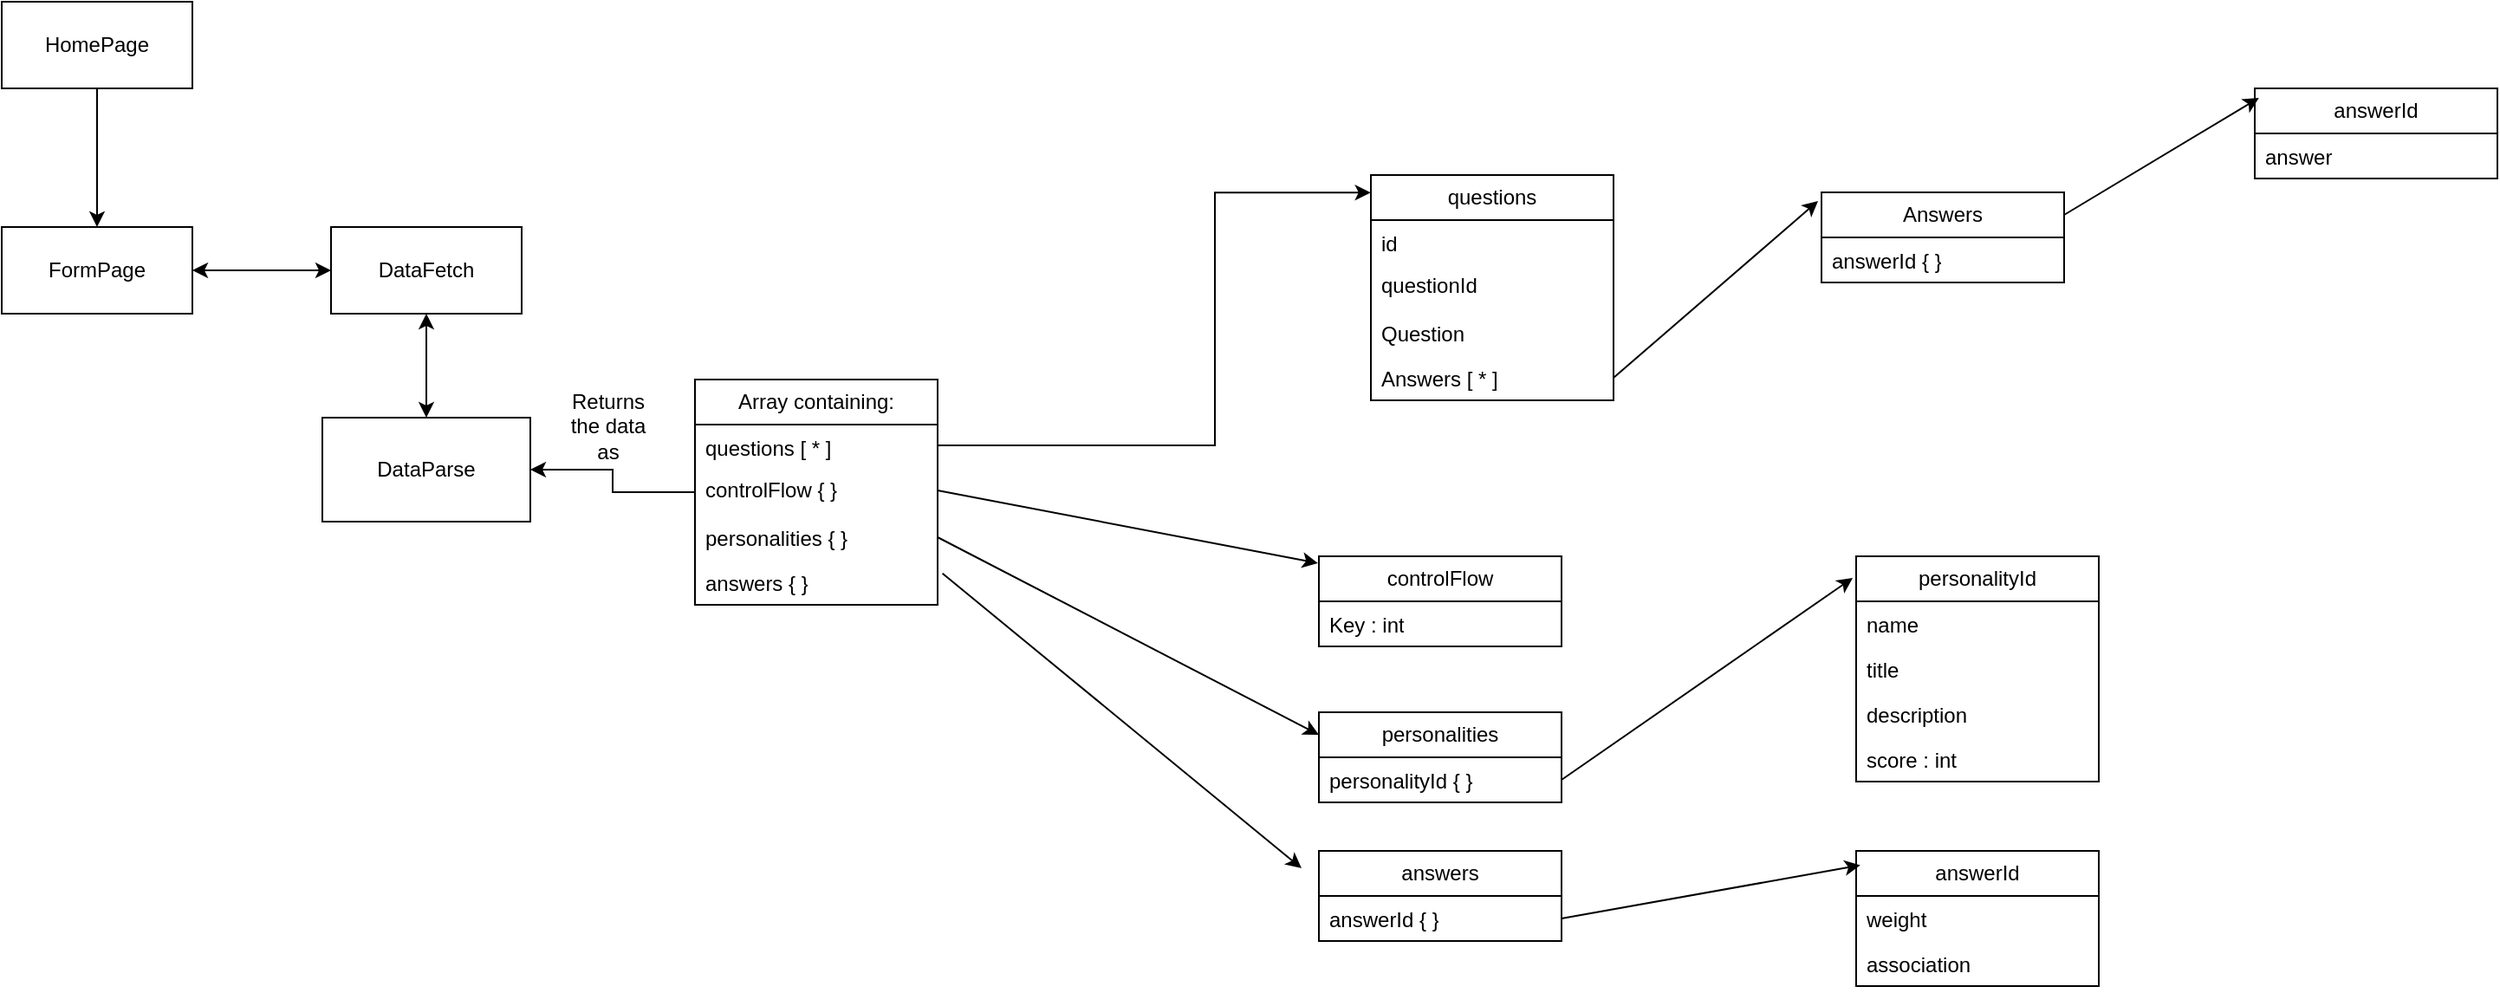 <mxfile version="27.1.4">
  <diagram id="VXJ6iRCo8A8_6Etx1e5b" name="Page-1">
    <mxGraphModel dx="1548" dy="1071" grid="1" gridSize="10" guides="1" tooltips="1" connect="1" arrows="1" fold="1" page="1" pageScale="1" pageWidth="827" pageHeight="1169" math="0" shadow="0">
      <root>
        <mxCell id="0" />
        <mxCell id="1" parent="0" />
        <mxCell id="eszTr-KIWTw2_iBcQSRl-43" value="" style="edgeStyle=orthogonalEdgeStyle;rounded=0;orthogonalLoop=1;jettySize=auto;html=1;" parent="1" source="eszTr-KIWTw2_iBcQSRl-41" target="eszTr-KIWTw2_iBcQSRl-42" edge="1">
          <mxGeometry relative="1" as="geometry" />
        </mxCell>
        <mxCell id="eszTr-KIWTw2_iBcQSRl-41" value="HomePage" style="html=1;whiteSpace=wrap;" parent="1" vertex="1">
          <mxGeometry x="110" y="60" width="110" height="50" as="geometry" />
        </mxCell>
        <mxCell id="eszTr-KIWTw2_iBcQSRl-42" value="FormPage" style="html=1;whiteSpace=wrap;" parent="1" vertex="1">
          <mxGeometry x="110" y="190" width="110" height="50" as="geometry" />
        </mxCell>
        <mxCell id="eszTr-KIWTw2_iBcQSRl-44" value="DataFetch" style="html=1;whiteSpace=wrap;" parent="1" vertex="1">
          <mxGeometry x="300" y="190" width="110" height="50" as="geometry" />
        </mxCell>
        <mxCell id="eszTr-KIWTw2_iBcQSRl-46" value="DataParse" style="whiteSpace=wrap;html=1;" parent="1" vertex="1">
          <mxGeometry x="295" y="300" width="120" height="60" as="geometry" />
        </mxCell>
        <mxCell id="eszTr-KIWTw2_iBcQSRl-48" value="" style="endArrow=classic;startArrow=classic;html=1;rounded=0;exitX=1;exitY=0.5;exitDx=0;exitDy=0;entryX=0;entryY=0.5;entryDx=0;entryDy=0;" parent="1" source="eszTr-KIWTw2_iBcQSRl-42" target="eszTr-KIWTw2_iBcQSRl-44" edge="1">
          <mxGeometry width="50" height="50" relative="1" as="geometry">
            <mxPoint x="430" y="340" as="sourcePoint" />
            <mxPoint x="480" y="290" as="targetPoint" />
          </mxGeometry>
        </mxCell>
        <mxCell id="eszTr-KIWTw2_iBcQSRl-49" value="" style="endArrow=classic;startArrow=classic;html=1;rounded=0;exitX=0.5;exitY=1;exitDx=0;exitDy=0;entryX=0.5;entryY=0;entryDx=0;entryDy=0;" parent="1" source="eszTr-KIWTw2_iBcQSRl-44" target="eszTr-KIWTw2_iBcQSRl-46" edge="1">
          <mxGeometry width="50" height="50" relative="1" as="geometry">
            <mxPoint x="355" y="240" as="sourcePoint" />
            <mxPoint x="360" y="300" as="targetPoint" />
          </mxGeometry>
        </mxCell>
        <mxCell id="eszTr-KIWTw2_iBcQSRl-50" value="Array containing:" style="swimlane;fontStyle=0;childLayout=stackLayout;horizontal=1;startSize=26;fillColor=none;horizontalStack=0;resizeParent=1;resizeParentMax=0;resizeLast=0;collapsible=1;marginBottom=0;whiteSpace=wrap;html=1;" parent="1" vertex="1">
          <mxGeometry x="510" y="278" width="140" height="130" as="geometry" />
        </mxCell>
        <mxCell id="eszTr-KIWTw2_iBcQSRl-51" value="&lt;div style=&quot;text-align: center;&quot;&gt;&lt;span style=&quot;background-color: transparent; color: light-dark(rgb(0, 0, 0), rgb(255, 255, 255));&quot;&gt;questions [ * ]&lt;/span&gt;&lt;/div&gt;" style="text;strokeColor=none;fillColor=none;align=left;verticalAlign=top;spacingLeft=4;spacingRight=4;overflow=hidden;rotatable=0;points=[[0,0.5],[1,0.5]];portConstraint=eastwest;whiteSpace=wrap;html=1;" parent="eszTr-KIWTw2_iBcQSRl-50" vertex="1">
          <mxGeometry y="26" width="140" height="24" as="geometry" />
        </mxCell>
        <mxCell id="eszTr-KIWTw2_iBcQSRl-52" value="controlFlow { }" style="text;strokeColor=none;fillColor=none;align=left;verticalAlign=top;spacingLeft=4;spacingRight=4;overflow=hidden;rotatable=0;points=[[0,0.5],[1,0.5]];portConstraint=eastwest;whiteSpace=wrap;html=1;" parent="eszTr-KIWTw2_iBcQSRl-50" vertex="1">
          <mxGeometry y="50" width="140" height="28" as="geometry" />
        </mxCell>
        <mxCell id="eszTr-KIWTw2_iBcQSRl-53" value="personalities { }" style="text;strokeColor=none;fillColor=none;align=left;verticalAlign=top;spacingLeft=4;spacingRight=4;overflow=hidden;rotatable=0;points=[[0,0.5],[1,0.5]];portConstraint=eastwest;whiteSpace=wrap;html=1;" parent="eszTr-KIWTw2_iBcQSRl-50" vertex="1">
          <mxGeometry y="78" width="140" height="26" as="geometry" />
        </mxCell>
        <mxCell id="eszTr-KIWTw2_iBcQSRl-58" value="answers { }" style="text;strokeColor=none;fillColor=none;align=left;verticalAlign=top;spacingLeft=4;spacingRight=4;overflow=hidden;rotatable=0;points=[[0,0.5],[1,0.5]];portConstraint=eastwest;whiteSpace=wrap;html=1;" parent="eszTr-KIWTw2_iBcQSRl-50" vertex="1">
          <mxGeometry y="104" width="140" height="26" as="geometry" />
        </mxCell>
        <mxCell id="eszTr-KIWTw2_iBcQSRl-56" value="" style="group" parent="1" vertex="1" connectable="0">
          <mxGeometry x="430" y="290" width="60" height="30" as="geometry" />
        </mxCell>
        <mxCell id="eszTr-KIWTw2_iBcQSRl-54" value="" style="edgeStyle=orthogonalEdgeStyle;rounded=0;orthogonalLoop=1;jettySize=auto;html=1;" parent="eszTr-KIWTw2_iBcQSRl-56" source="eszTr-KIWTw2_iBcQSRl-50" target="eszTr-KIWTw2_iBcQSRl-46" edge="1">
          <mxGeometry relative="1" as="geometry" />
        </mxCell>
        <mxCell id="eszTr-KIWTw2_iBcQSRl-55" value="Returns the data as" style="text;html=1;align=center;verticalAlign=middle;whiteSpace=wrap;rounded=0;" parent="eszTr-KIWTw2_iBcQSRl-56" vertex="1">
          <mxGeometry width="60" height="30" as="geometry" />
        </mxCell>
        <mxCell id="KyhIC89Vzi_vB2txPvek-1" value="questions" style="swimlane;fontStyle=0;childLayout=stackLayout;horizontal=1;startSize=26;fillColor=none;horizontalStack=0;resizeParent=1;resizeParentMax=0;resizeLast=0;collapsible=1;marginBottom=0;whiteSpace=wrap;html=1;" vertex="1" parent="1">
          <mxGeometry x="900" y="160" width="140" height="130" as="geometry" />
        </mxCell>
        <mxCell id="KyhIC89Vzi_vB2txPvek-2" value="&lt;div style=&quot;text-align: center;&quot;&gt;id&lt;/div&gt;" style="text;strokeColor=none;fillColor=none;align=left;verticalAlign=top;spacingLeft=4;spacingRight=4;overflow=hidden;rotatable=0;points=[[0,0.5],[1,0.5]];portConstraint=eastwest;whiteSpace=wrap;html=1;" vertex="1" parent="KyhIC89Vzi_vB2txPvek-1">
          <mxGeometry y="26" width="140" height="24" as="geometry" />
        </mxCell>
        <mxCell id="KyhIC89Vzi_vB2txPvek-3" value="questionId&lt;span style=&quot;white-space: pre;&quot;&gt;&#x9;&lt;/span&gt;" style="text;strokeColor=none;fillColor=none;align=left;verticalAlign=top;spacingLeft=4;spacingRight=4;overflow=hidden;rotatable=0;points=[[0,0.5],[1,0.5]];portConstraint=eastwest;whiteSpace=wrap;html=1;" vertex="1" parent="KyhIC89Vzi_vB2txPvek-1">
          <mxGeometry y="50" width="140" height="28" as="geometry" />
        </mxCell>
        <mxCell id="KyhIC89Vzi_vB2txPvek-4" value="Question" style="text;strokeColor=none;fillColor=none;align=left;verticalAlign=top;spacingLeft=4;spacingRight=4;overflow=hidden;rotatable=0;points=[[0,0.5],[1,0.5]];portConstraint=eastwest;whiteSpace=wrap;html=1;" vertex="1" parent="KyhIC89Vzi_vB2txPvek-1">
          <mxGeometry y="78" width="140" height="26" as="geometry" />
        </mxCell>
        <mxCell id="KyhIC89Vzi_vB2txPvek-5" value="Answers [ * ]" style="text;strokeColor=none;fillColor=none;align=left;verticalAlign=top;spacingLeft=4;spacingRight=4;overflow=hidden;rotatable=0;points=[[0,0.5],[1,0.5]];portConstraint=eastwest;whiteSpace=wrap;html=1;" vertex="1" parent="KyhIC89Vzi_vB2txPvek-1">
          <mxGeometry y="104" width="140" height="26" as="geometry" />
        </mxCell>
        <mxCell id="KyhIC89Vzi_vB2txPvek-6" value="" style="edgeStyle=orthogonalEdgeStyle;rounded=0;orthogonalLoop=1;jettySize=auto;html=1;entryX=-0.001;entryY=0.078;entryDx=0;entryDy=0;entryPerimeter=0;exitX=1;exitY=0.5;exitDx=0;exitDy=0;" edge="1" parent="1" source="eszTr-KIWTw2_iBcQSRl-51" target="KyhIC89Vzi_vB2txPvek-1">
          <mxGeometry relative="1" as="geometry">
            <mxPoint x="720" y="382" as="targetPoint" />
            <Array as="points">
              <mxPoint x="810" y="316" />
              <mxPoint x="810" y="170" />
            </Array>
          </mxGeometry>
        </mxCell>
        <mxCell id="KyhIC89Vzi_vB2txPvek-7" value="controlFlow" style="swimlane;fontStyle=0;childLayout=stackLayout;horizontal=1;startSize=26;fillColor=none;horizontalStack=0;resizeParent=1;resizeParentMax=0;resizeLast=0;collapsible=1;marginBottom=0;whiteSpace=wrap;html=1;" vertex="1" parent="1">
          <mxGeometry x="870" y="380" width="140" height="52" as="geometry" />
        </mxCell>
        <mxCell id="KyhIC89Vzi_vB2txPvek-10" value="Key : int" style="text;strokeColor=none;fillColor=none;align=left;verticalAlign=top;spacingLeft=4;spacingRight=4;overflow=hidden;rotatable=0;points=[[0,0.5],[1,0.5]];portConstraint=eastwest;whiteSpace=wrap;html=1;" vertex="1" parent="KyhIC89Vzi_vB2txPvek-7">
          <mxGeometry y="26" width="140" height="26" as="geometry" />
        </mxCell>
        <mxCell id="KyhIC89Vzi_vB2txPvek-15" value="" style="endArrow=classic;html=1;rounded=0;exitX=1;exitY=0.5;exitDx=0;exitDy=0;entryX=-0.004;entryY=0.076;entryDx=0;entryDy=0;entryPerimeter=0;" edge="1" parent="1" source="eszTr-KIWTw2_iBcQSRl-52" target="KyhIC89Vzi_vB2txPvek-7">
          <mxGeometry width="50" height="50" relative="1" as="geometry">
            <mxPoint x="760" y="510" as="sourcePoint" />
            <mxPoint x="810" y="460" as="targetPoint" />
          </mxGeometry>
        </mxCell>
        <mxCell id="KyhIC89Vzi_vB2txPvek-17" value="personalities" style="swimlane;fontStyle=0;childLayout=stackLayout;horizontal=1;startSize=26;fillColor=none;horizontalStack=0;resizeParent=1;resizeParentMax=0;resizeLast=0;collapsible=1;marginBottom=0;whiteSpace=wrap;html=1;" vertex="1" parent="1">
          <mxGeometry x="870" y="470" width="140" height="52" as="geometry" />
        </mxCell>
        <mxCell id="KyhIC89Vzi_vB2txPvek-18" value="personalityId { }&amp;nbsp;" style="text;strokeColor=none;fillColor=none;align=left;verticalAlign=top;spacingLeft=4;spacingRight=4;overflow=hidden;rotatable=0;points=[[0,0.5],[1,0.5]];portConstraint=eastwest;whiteSpace=wrap;html=1;" vertex="1" parent="KyhIC89Vzi_vB2txPvek-17">
          <mxGeometry y="26" width="140" height="26" as="geometry" />
        </mxCell>
        <mxCell id="KyhIC89Vzi_vB2txPvek-19" value="" style="endArrow=classic;html=1;rounded=0;exitX=1;exitY=0.5;exitDx=0;exitDy=0;entryX=0;entryY=0.25;entryDx=0;entryDy=0;" edge="1" parent="1" source="eszTr-KIWTw2_iBcQSRl-53" target="KyhIC89Vzi_vB2txPvek-17">
          <mxGeometry width="50" height="50" relative="1" as="geometry">
            <mxPoint x="810" y="370" as="sourcePoint" />
            <mxPoint x="1029" y="412" as="targetPoint" />
          </mxGeometry>
        </mxCell>
        <mxCell id="KyhIC89Vzi_vB2txPvek-21" value="personalityId" style="swimlane;fontStyle=0;childLayout=stackLayout;horizontal=1;startSize=26;fillColor=none;horizontalStack=0;resizeParent=1;resizeParentMax=0;resizeLast=0;collapsible=1;marginBottom=0;whiteSpace=wrap;html=1;" vertex="1" parent="1">
          <mxGeometry x="1180" y="380" width="140" height="130" as="geometry" />
        </mxCell>
        <mxCell id="KyhIC89Vzi_vB2txPvek-22" value="name" style="text;strokeColor=none;fillColor=none;align=left;verticalAlign=top;spacingLeft=4;spacingRight=4;overflow=hidden;rotatable=0;points=[[0,0.5],[1,0.5]];portConstraint=eastwest;whiteSpace=wrap;html=1;" vertex="1" parent="KyhIC89Vzi_vB2txPvek-21">
          <mxGeometry y="26" width="140" height="26" as="geometry" />
        </mxCell>
        <mxCell id="KyhIC89Vzi_vB2txPvek-25" value="title&lt;span style=&quot;white-space: pre;&quot;&gt;&#x9;&lt;/span&gt;&lt;div&gt;&lt;br&gt;&lt;/div&gt;" style="text;strokeColor=none;fillColor=none;align=left;verticalAlign=top;spacingLeft=4;spacingRight=4;overflow=hidden;rotatable=0;points=[[0,0.5],[1,0.5]];portConstraint=eastwest;whiteSpace=wrap;html=1;" vertex="1" parent="KyhIC89Vzi_vB2txPvek-21">
          <mxGeometry y="52" width="140" height="26" as="geometry" />
        </mxCell>
        <mxCell id="KyhIC89Vzi_vB2txPvek-26" value="description" style="text;strokeColor=none;fillColor=none;align=left;verticalAlign=top;spacingLeft=4;spacingRight=4;overflow=hidden;rotatable=0;points=[[0,0.5],[1,0.5]];portConstraint=eastwest;whiteSpace=wrap;html=1;" vertex="1" parent="KyhIC89Vzi_vB2txPvek-21">
          <mxGeometry y="78" width="140" height="26" as="geometry" />
        </mxCell>
        <mxCell id="KyhIC89Vzi_vB2txPvek-27" value="score : int" style="text;strokeColor=none;fillColor=none;align=left;verticalAlign=top;spacingLeft=4;spacingRight=4;overflow=hidden;rotatable=0;points=[[0,0.5],[1,0.5]];portConstraint=eastwest;whiteSpace=wrap;html=1;" vertex="1" parent="KyhIC89Vzi_vB2txPvek-21">
          <mxGeometry y="104" width="140" height="26" as="geometry" />
        </mxCell>
        <mxCell id="KyhIC89Vzi_vB2txPvek-28" value="" style="endArrow=classic;html=1;rounded=0;exitX=1;exitY=0.5;exitDx=0;exitDy=0;entryX=-0.014;entryY=0.096;entryDx=0;entryDy=0;entryPerimeter=0;" edge="1" parent="1" source="KyhIC89Vzi_vB2txPvek-18" target="KyhIC89Vzi_vB2txPvek-21">
          <mxGeometry width="50" height="50" relative="1" as="geometry">
            <mxPoint x="740" y="420" as="sourcePoint" />
            <mxPoint x="960" y="534" as="targetPoint" />
          </mxGeometry>
        </mxCell>
        <mxCell id="KyhIC89Vzi_vB2txPvek-29" value="" style="endArrow=classic;html=1;rounded=0;exitX=1.02;exitY=0.303;exitDx=0;exitDy=0;exitPerimeter=0;" edge="1" parent="1" source="eszTr-KIWTw2_iBcQSRl-58">
          <mxGeometry width="50" height="50" relative="1" as="geometry">
            <mxPoint x="690" y="390" as="sourcePoint" />
            <mxPoint x="860" y="560" as="targetPoint" />
          </mxGeometry>
        </mxCell>
        <mxCell id="KyhIC89Vzi_vB2txPvek-30" value="answers" style="swimlane;fontStyle=0;childLayout=stackLayout;horizontal=1;startSize=26;fillColor=none;horizontalStack=0;resizeParent=1;resizeParentMax=0;resizeLast=0;collapsible=1;marginBottom=0;whiteSpace=wrap;html=1;" vertex="1" parent="1">
          <mxGeometry x="870" y="550" width="140" height="52" as="geometry" />
        </mxCell>
        <mxCell id="KyhIC89Vzi_vB2txPvek-31" value="answerId { }" style="text;strokeColor=none;fillColor=none;align=left;verticalAlign=top;spacingLeft=4;spacingRight=4;overflow=hidden;rotatable=0;points=[[0,0.5],[1,0.5]];portConstraint=eastwest;whiteSpace=wrap;html=1;" vertex="1" parent="KyhIC89Vzi_vB2txPvek-30">
          <mxGeometry y="26" width="140" height="26" as="geometry" />
        </mxCell>
        <mxCell id="KyhIC89Vzi_vB2txPvek-32" value="answerId" style="swimlane;fontStyle=0;childLayout=stackLayout;horizontal=1;startSize=26;fillColor=none;horizontalStack=0;resizeParent=1;resizeParentMax=0;resizeLast=0;collapsible=1;marginBottom=0;whiteSpace=wrap;html=1;" vertex="1" parent="1">
          <mxGeometry x="1180" y="550" width="140" height="78" as="geometry" />
        </mxCell>
        <mxCell id="KyhIC89Vzi_vB2txPvek-33" value="weight" style="text;strokeColor=none;fillColor=none;align=left;verticalAlign=top;spacingLeft=4;spacingRight=4;overflow=hidden;rotatable=0;points=[[0,0.5],[1,0.5]];portConstraint=eastwest;whiteSpace=wrap;html=1;" vertex="1" parent="KyhIC89Vzi_vB2txPvek-32">
          <mxGeometry y="26" width="140" height="26" as="geometry" />
        </mxCell>
        <mxCell id="KyhIC89Vzi_vB2txPvek-34" value="&lt;div&gt;association&lt;/div&gt;" style="text;strokeColor=none;fillColor=none;align=left;verticalAlign=top;spacingLeft=4;spacingRight=4;overflow=hidden;rotatable=0;points=[[0,0.5],[1,0.5]];portConstraint=eastwest;whiteSpace=wrap;html=1;" vertex="1" parent="KyhIC89Vzi_vB2txPvek-32">
          <mxGeometry y="52" width="140" height="26" as="geometry" />
        </mxCell>
        <mxCell id="KyhIC89Vzi_vB2txPvek-38" value="" style="endArrow=classic;html=1;rounded=0;exitX=1;exitY=0.5;exitDx=0;exitDy=0;entryX=0.017;entryY=0.106;entryDx=0;entryDy=0;entryPerimeter=0;" edge="1" parent="1" source="KyhIC89Vzi_vB2txPvek-31" target="KyhIC89Vzi_vB2txPvek-32">
          <mxGeometry width="50" height="50" relative="1" as="geometry">
            <mxPoint x="1080" y="587" as="sourcePoint" />
            <mxPoint x="1248" y="470" as="targetPoint" />
          </mxGeometry>
        </mxCell>
        <mxCell id="KyhIC89Vzi_vB2txPvek-39" value="Answers" style="swimlane;fontStyle=0;childLayout=stackLayout;horizontal=1;startSize=26;fillColor=none;horizontalStack=0;resizeParent=1;resizeParentMax=0;resizeLast=0;collapsible=1;marginBottom=0;whiteSpace=wrap;html=1;" vertex="1" parent="1">
          <mxGeometry x="1160" y="170" width="140" height="52" as="geometry" />
        </mxCell>
        <mxCell id="KyhIC89Vzi_vB2txPvek-40" value="answerId { }" style="text;strokeColor=none;fillColor=none;align=left;verticalAlign=top;spacingLeft=4;spacingRight=4;overflow=hidden;rotatable=0;points=[[0,0.5],[1,0.5]];portConstraint=eastwest;whiteSpace=wrap;html=1;" vertex="1" parent="KyhIC89Vzi_vB2txPvek-39">
          <mxGeometry y="26" width="140" height="26" as="geometry" />
        </mxCell>
        <mxCell id="KyhIC89Vzi_vB2txPvek-44" value="" style="endArrow=classic;html=1;rounded=0;exitX=1;exitY=0.5;exitDx=0;exitDy=0;entryX=-0.014;entryY=0.096;entryDx=0;entryDy=0;entryPerimeter=0;" edge="1" parent="1" target="KyhIC89Vzi_vB2txPvek-39" source="KyhIC89Vzi_vB2txPvek-5">
          <mxGeometry width="50" height="50" relative="1" as="geometry">
            <mxPoint x="810" y="77" as="sourcePoint" />
            <mxPoint x="940" y="324" as="targetPoint" />
          </mxGeometry>
        </mxCell>
        <mxCell id="KyhIC89Vzi_vB2txPvek-46" value="answerId" style="swimlane;fontStyle=0;childLayout=stackLayout;horizontal=1;startSize=26;fillColor=none;horizontalStack=0;resizeParent=1;resizeParentMax=0;resizeLast=0;collapsible=1;marginBottom=0;whiteSpace=wrap;html=1;" vertex="1" parent="1">
          <mxGeometry x="1410" y="110" width="140" height="52" as="geometry" />
        </mxCell>
        <mxCell id="KyhIC89Vzi_vB2txPvek-47" value="answer" style="text;strokeColor=none;fillColor=none;align=left;verticalAlign=top;spacingLeft=4;spacingRight=4;overflow=hidden;rotatable=0;points=[[0,0.5],[1,0.5]];portConstraint=eastwest;whiteSpace=wrap;html=1;" vertex="1" parent="KyhIC89Vzi_vB2txPvek-46">
          <mxGeometry y="26" width="140" height="26" as="geometry" />
        </mxCell>
        <mxCell id="KyhIC89Vzi_vB2txPvek-49" value="" style="endArrow=classic;html=1;rounded=0;exitX=1;exitY=0.25;exitDx=0;exitDy=0;entryX=0.017;entryY=0.106;entryDx=0;entryDy=0;entryPerimeter=0;" edge="1" parent="1" target="KyhIC89Vzi_vB2txPvek-46" source="KyhIC89Vzi_vB2txPvek-39">
          <mxGeometry width="50" height="50" relative="1" as="geometry">
            <mxPoint x="1400" y="569" as="sourcePoint" />
            <mxPoint x="1638" y="450" as="targetPoint" />
          </mxGeometry>
        </mxCell>
      </root>
    </mxGraphModel>
  </diagram>
</mxfile>
